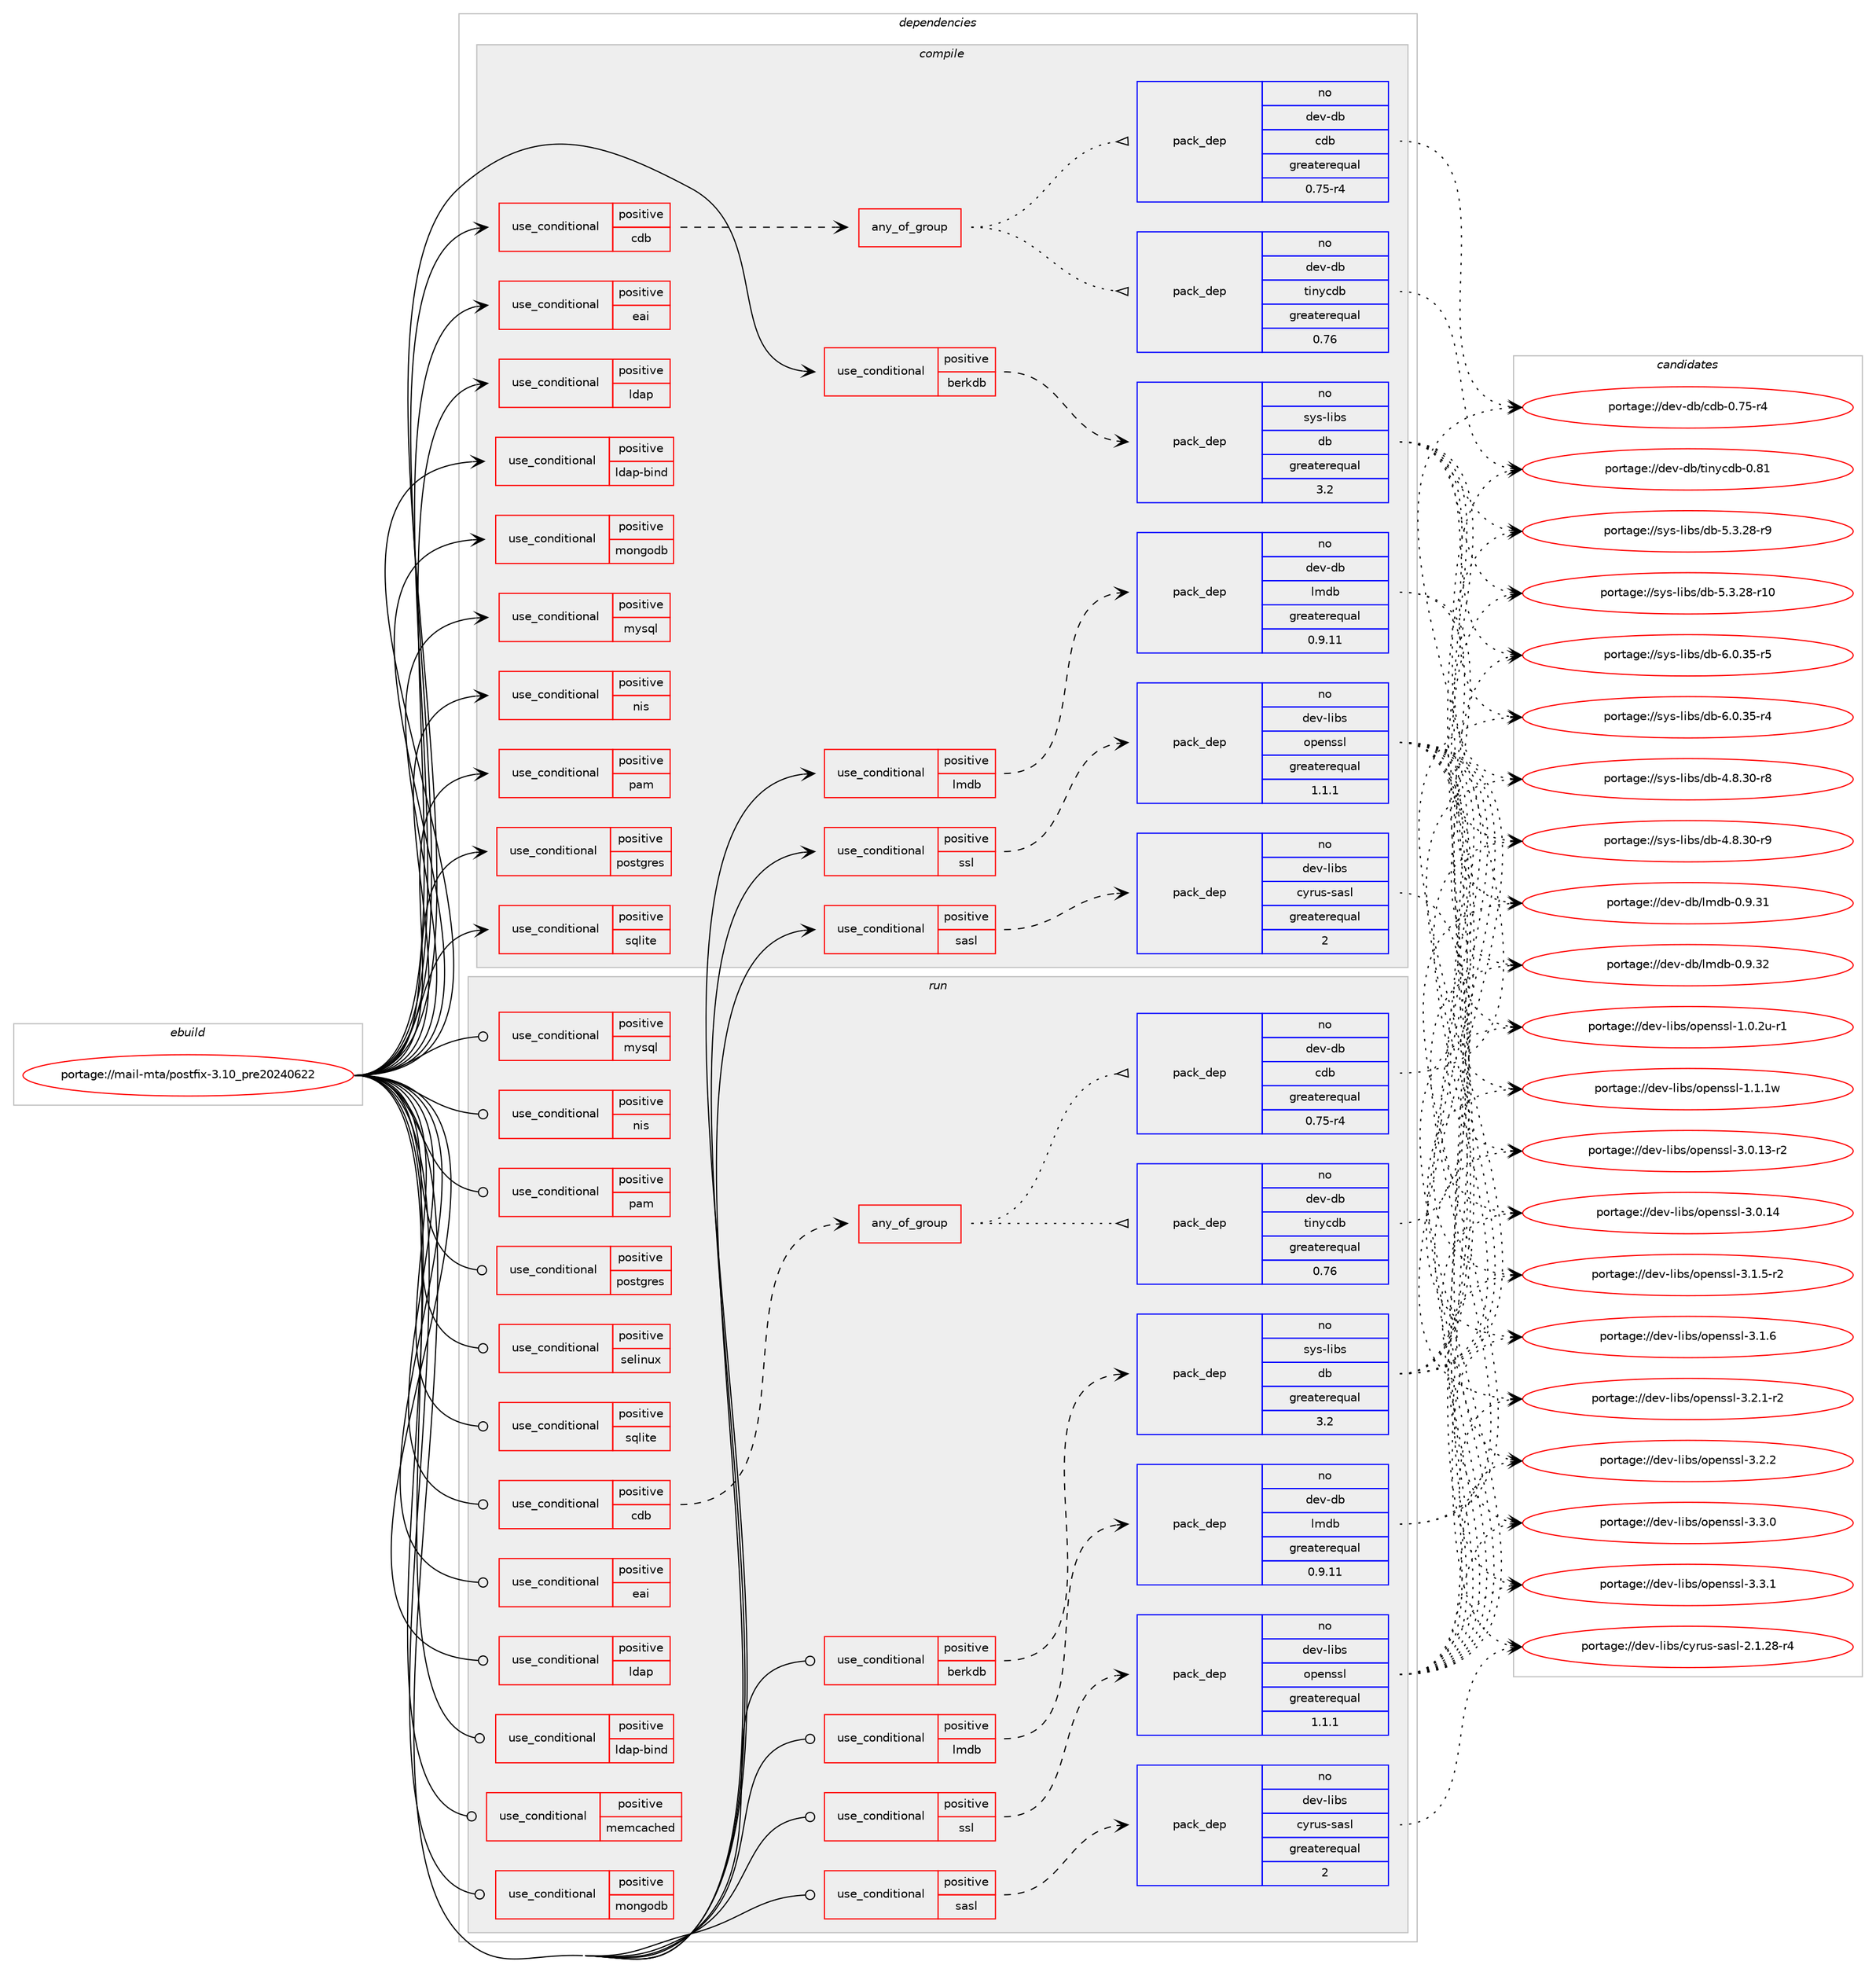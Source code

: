 digraph prolog {

# *************
# Graph options
# *************

newrank=true;
concentrate=true;
compound=true;
graph [rankdir=LR,fontname=Helvetica,fontsize=10,ranksep=1.5];#, ranksep=2.5, nodesep=0.2];
edge  [arrowhead=vee];
node  [fontname=Helvetica,fontsize=10];

# **********
# The ebuild
# **********

subgraph cluster_leftcol {
color=gray;
rank=same;
label=<<i>ebuild</i>>;
id [label="portage://mail-mta/postfix-3.10_pre20240622", color=red, width=4, href="../mail-mta/postfix-3.10_pre20240622.svg"];
}

# ****************
# The dependencies
# ****************

subgraph cluster_midcol {
color=gray;
label=<<i>dependencies</i>>;
subgraph cluster_compile {
fillcolor="#eeeeee";
style=filled;
label=<<i>compile</i>>;
subgraph cond69077 {
dependency147130 [label=<<TABLE BORDER="0" CELLBORDER="1" CELLSPACING="0" CELLPADDING="4"><TR><TD ROWSPAN="3" CELLPADDING="10">use_conditional</TD></TR><TR><TD>positive</TD></TR><TR><TD>berkdb</TD></TR></TABLE>>, shape=none, color=red];
subgraph pack75797 {
dependency147131 [label=<<TABLE BORDER="0" CELLBORDER="1" CELLSPACING="0" CELLPADDING="4" WIDTH="220"><TR><TD ROWSPAN="6" CELLPADDING="30">pack_dep</TD></TR><TR><TD WIDTH="110">no</TD></TR><TR><TD>sys-libs</TD></TR><TR><TD>db</TD></TR><TR><TD>greaterequal</TD></TR><TR><TD>3.2</TD></TR></TABLE>>, shape=none, color=blue];
}
dependency147130:e -> dependency147131:w [weight=20,style="dashed",arrowhead="vee"];
}
id:e -> dependency147130:w [weight=20,style="solid",arrowhead="vee"];
subgraph cond69078 {
dependency147132 [label=<<TABLE BORDER="0" CELLBORDER="1" CELLSPACING="0" CELLPADDING="4"><TR><TD ROWSPAN="3" CELLPADDING="10">use_conditional</TD></TR><TR><TD>positive</TD></TR><TR><TD>cdb</TD></TR></TABLE>>, shape=none, color=red];
subgraph any2103 {
dependency147133 [label=<<TABLE BORDER="0" CELLBORDER="1" CELLSPACING="0" CELLPADDING="4"><TR><TD CELLPADDING="10">any_of_group</TD></TR></TABLE>>, shape=none, color=red];subgraph pack75798 {
dependency147134 [label=<<TABLE BORDER="0" CELLBORDER="1" CELLSPACING="0" CELLPADDING="4" WIDTH="220"><TR><TD ROWSPAN="6" CELLPADDING="30">pack_dep</TD></TR><TR><TD WIDTH="110">no</TD></TR><TR><TD>dev-db</TD></TR><TR><TD>tinycdb</TD></TR><TR><TD>greaterequal</TD></TR><TR><TD>0.76</TD></TR></TABLE>>, shape=none, color=blue];
}
dependency147133:e -> dependency147134:w [weight=20,style="dotted",arrowhead="oinv"];
subgraph pack75799 {
dependency147135 [label=<<TABLE BORDER="0" CELLBORDER="1" CELLSPACING="0" CELLPADDING="4" WIDTH="220"><TR><TD ROWSPAN="6" CELLPADDING="30">pack_dep</TD></TR><TR><TD WIDTH="110">no</TD></TR><TR><TD>dev-db</TD></TR><TR><TD>cdb</TD></TR><TR><TD>greaterequal</TD></TR><TR><TD>0.75-r4</TD></TR></TABLE>>, shape=none, color=blue];
}
dependency147133:e -> dependency147135:w [weight=20,style="dotted",arrowhead="oinv"];
}
dependency147132:e -> dependency147133:w [weight=20,style="dashed",arrowhead="vee"];
}
id:e -> dependency147132:w [weight=20,style="solid",arrowhead="vee"];
subgraph cond69079 {
dependency147136 [label=<<TABLE BORDER="0" CELLBORDER="1" CELLSPACING="0" CELLPADDING="4"><TR><TD ROWSPAN="3" CELLPADDING="10">use_conditional</TD></TR><TR><TD>positive</TD></TR><TR><TD>eai</TD></TR></TABLE>>, shape=none, color=red];
# *** BEGIN UNKNOWN DEPENDENCY TYPE (TODO) ***
# dependency147136 -> package_dependency(portage://mail-mta/postfix-3.10_pre20240622,install,no,dev-libs,icu,none,[,,],any_same_slot,[])
# *** END UNKNOWN DEPENDENCY TYPE (TODO) ***

}
id:e -> dependency147136:w [weight=20,style="solid",arrowhead="vee"];
subgraph cond69080 {
dependency147137 [label=<<TABLE BORDER="0" CELLBORDER="1" CELLSPACING="0" CELLPADDING="4"><TR><TD ROWSPAN="3" CELLPADDING="10">use_conditional</TD></TR><TR><TD>positive</TD></TR><TR><TD>ldap</TD></TR></TABLE>>, shape=none, color=red];
# *** BEGIN UNKNOWN DEPENDENCY TYPE (TODO) ***
# dependency147137 -> package_dependency(portage://mail-mta/postfix-3.10_pre20240622,install,no,net-nds,openldap,none,[,,],any_same_slot,[])
# *** END UNKNOWN DEPENDENCY TYPE (TODO) ***

}
id:e -> dependency147137:w [weight=20,style="solid",arrowhead="vee"];
subgraph cond69081 {
dependency147138 [label=<<TABLE BORDER="0" CELLBORDER="1" CELLSPACING="0" CELLPADDING="4"><TR><TD ROWSPAN="3" CELLPADDING="10">use_conditional</TD></TR><TR><TD>positive</TD></TR><TR><TD>ldap-bind</TD></TR></TABLE>>, shape=none, color=red];
# *** BEGIN UNKNOWN DEPENDENCY TYPE (TODO) ***
# dependency147138 -> package_dependency(portage://mail-mta/postfix-3.10_pre20240622,install,no,net-nds,openldap,none,[,,],any_same_slot,[use(enable(sasl),none)])
# *** END UNKNOWN DEPENDENCY TYPE (TODO) ***

}
id:e -> dependency147138:w [weight=20,style="solid",arrowhead="vee"];
subgraph cond69082 {
dependency147139 [label=<<TABLE BORDER="0" CELLBORDER="1" CELLSPACING="0" CELLPADDING="4"><TR><TD ROWSPAN="3" CELLPADDING="10">use_conditional</TD></TR><TR><TD>positive</TD></TR><TR><TD>lmdb</TD></TR></TABLE>>, shape=none, color=red];
subgraph pack75800 {
dependency147140 [label=<<TABLE BORDER="0" CELLBORDER="1" CELLSPACING="0" CELLPADDING="4" WIDTH="220"><TR><TD ROWSPAN="6" CELLPADDING="30">pack_dep</TD></TR><TR><TD WIDTH="110">no</TD></TR><TR><TD>dev-db</TD></TR><TR><TD>lmdb</TD></TR><TR><TD>greaterequal</TD></TR><TR><TD>0.9.11</TD></TR></TABLE>>, shape=none, color=blue];
}
dependency147139:e -> dependency147140:w [weight=20,style="dashed",arrowhead="vee"];
}
id:e -> dependency147139:w [weight=20,style="solid",arrowhead="vee"];
subgraph cond69083 {
dependency147141 [label=<<TABLE BORDER="0" CELLBORDER="1" CELLSPACING="0" CELLPADDING="4"><TR><TD ROWSPAN="3" CELLPADDING="10">use_conditional</TD></TR><TR><TD>positive</TD></TR><TR><TD>mongodb</TD></TR></TABLE>>, shape=none, color=red];
# *** BEGIN UNKNOWN DEPENDENCY TYPE (TODO) ***
# dependency147141 -> package_dependency(portage://mail-mta/postfix-3.10_pre20240622,install,no,dev-libs,mongo-c-driver,none,[,,],[],[])
# *** END UNKNOWN DEPENDENCY TYPE (TODO) ***

# *** BEGIN UNKNOWN DEPENDENCY TYPE (TODO) ***
# dependency147141 -> package_dependency(portage://mail-mta/postfix-3.10_pre20240622,install,no,dev-libs,libbson,none,[,,],[],[])
# *** END UNKNOWN DEPENDENCY TYPE (TODO) ***

}
id:e -> dependency147141:w [weight=20,style="solid",arrowhead="vee"];
subgraph cond69084 {
dependency147142 [label=<<TABLE BORDER="0" CELLBORDER="1" CELLSPACING="0" CELLPADDING="4"><TR><TD ROWSPAN="3" CELLPADDING="10">use_conditional</TD></TR><TR><TD>positive</TD></TR><TR><TD>mysql</TD></TR></TABLE>>, shape=none, color=red];
# *** BEGIN UNKNOWN DEPENDENCY TYPE (TODO) ***
# dependency147142 -> package_dependency(portage://mail-mta/postfix-3.10_pre20240622,install,no,dev-db,mysql-connector-c,none,[,,],[slot(0),equal],[])
# *** END UNKNOWN DEPENDENCY TYPE (TODO) ***

}
id:e -> dependency147142:w [weight=20,style="solid",arrowhead="vee"];
subgraph cond69085 {
dependency147143 [label=<<TABLE BORDER="0" CELLBORDER="1" CELLSPACING="0" CELLPADDING="4"><TR><TD ROWSPAN="3" CELLPADDING="10">use_conditional</TD></TR><TR><TD>positive</TD></TR><TR><TD>nis</TD></TR></TABLE>>, shape=none, color=red];
# *** BEGIN UNKNOWN DEPENDENCY TYPE (TODO) ***
# dependency147143 -> package_dependency(portage://mail-mta/postfix-3.10_pre20240622,install,no,net-libs,libnsl,none,[,,],any_same_slot,[])
# *** END UNKNOWN DEPENDENCY TYPE (TODO) ***

}
id:e -> dependency147143:w [weight=20,style="solid",arrowhead="vee"];
subgraph cond69086 {
dependency147144 [label=<<TABLE BORDER="0" CELLBORDER="1" CELLSPACING="0" CELLPADDING="4"><TR><TD ROWSPAN="3" CELLPADDING="10">use_conditional</TD></TR><TR><TD>positive</TD></TR><TR><TD>pam</TD></TR></TABLE>>, shape=none, color=red];
# *** BEGIN UNKNOWN DEPENDENCY TYPE (TODO) ***
# dependency147144 -> package_dependency(portage://mail-mta/postfix-3.10_pre20240622,install,no,sys-libs,pam,none,[,,],[],[])
# *** END UNKNOWN DEPENDENCY TYPE (TODO) ***

}
id:e -> dependency147144:w [weight=20,style="solid",arrowhead="vee"];
subgraph cond69087 {
dependency147145 [label=<<TABLE BORDER="0" CELLBORDER="1" CELLSPACING="0" CELLPADDING="4"><TR><TD ROWSPAN="3" CELLPADDING="10">use_conditional</TD></TR><TR><TD>positive</TD></TR><TR><TD>postgres</TD></TR></TABLE>>, shape=none, color=red];
# *** BEGIN UNKNOWN DEPENDENCY TYPE (TODO) ***
# dependency147145 -> package_dependency(portage://mail-mta/postfix-3.10_pre20240622,install,no,dev-db,postgresql,none,[,,],any_different_slot,[])
# *** END UNKNOWN DEPENDENCY TYPE (TODO) ***

}
id:e -> dependency147145:w [weight=20,style="solid",arrowhead="vee"];
subgraph cond69088 {
dependency147146 [label=<<TABLE BORDER="0" CELLBORDER="1" CELLSPACING="0" CELLPADDING="4"><TR><TD ROWSPAN="3" CELLPADDING="10">use_conditional</TD></TR><TR><TD>positive</TD></TR><TR><TD>sasl</TD></TR></TABLE>>, shape=none, color=red];
subgraph pack75801 {
dependency147147 [label=<<TABLE BORDER="0" CELLBORDER="1" CELLSPACING="0" CELLPADDING="4" WIDTH="220"><TR><TD ROWSPAN="6" CELLPADDING="30">pack_dep</TD></TR><TR><TD WIDTH="110">no</TD></TR><TR><TD>dev-libs</TD></TR><TR><TD>cyrus-sasl</TD></TR><TR><TD>greaterequal</TD></TR><TR><TD>2</TD></TR></TABLE>>, shape=none, color=blue];
}
dependency147146:e -> dependency147147:w [weight=20,style="dashed",arrowhead="vee"];
}
id:e -> dependency147146:w [weight=20,style="solid",arrowhead="vee"];
subgraph cond69089 {
dependency147148 [label=<<TABLE BORDER="0" CELLBORDER="1" CELLSPACING="0" CELLPADDING="4"><TR><TD ROWSPAN="3" CELLPADDING="10">use_conditional</TD></TR><TR><TD>positive</TD></TR><TR><TD>sqlite</TD></TR></TABLE>>, shape=none, color=red];
# *** BEGIN UNKNOWN DEPENDENCY TYPE (TODO) ***
# dependency147148 -> package_dependency(portage://mail-mta/postfix-3.10_pre20240622,install,no,dev-db,sqlite,none,[,,],[slot(3)],[])
# *** END UNKNOWN DEPENDENCY TYPE (TODO) ***

}
id:e -> dependency147148:w [weight=20,style="solid",arrowhead="vee"];
subgraph cond69090 {
dependency147149 [label=<<TABLE BORDER="0" CELLBORDER="1" CELLSPACING="0" CELLPADDING="4"><TR><TD ROWSPAN="3" CELLPADDING="10">use_conditional</TD></TR><TR><TD>positive</TD></TR><TR><TD>ssl</TD></TR></TABLE>>, shape=none, color=red];
subgraph pack75802 {
dependency147150 [label=<<TABLE BORDER="0" CELLBORDER="1" CELLSPACING="0" CELLPADDING="4" WIDTH="220"><TR><TD ROWSPAN="6" CELLPADDING="30">pack_dep</TD></TR><TR><TD WIDTH="110">no</TD></TR><TR><TD>dev-libs</TD></TR><TR><TD>openssl</TD></TR><TR><TD>greaterequal</TD></TR><TR><TD>1.1.1</TD></TR></TABLE>>, shape=none, color=blue];
}
dependency147149:e -> dependency147150:w [weight=20,style="dashed",arrowhead="vee"];
}
id:e -> dependency147149:w [weight=20,style="solid",arrowhead="vee"];
# *** BEGIN UNKNOWN DEPENDENCY TYPE (TODO) ***
# id -> package_dependency(portage://mail-mta/postfix-3.10_pre20240622,install,no,acct-group,postdrop,none,[,,],[],[])
# *** END UNKNOWN DEPENDENCY TYPE (TODO) ***

# *** BEGIN UNKNOWN DEPENDENCY TYPE (TODO) ***
# id -> package_dependency(portage://mail-mta/postfix-3.10_pre20240622,install,no,acct-group,postfix,none,[,,],[],[])
# *** END UNKNOWN DEPENDENCY TYPE (TODO) ***

# *** BEGIN UNKNOWN DEPENDENCY TYPE (TODO) ***
# id -> package_dependency(portage://mail-mta/postfix-3.10_pre20240622,install,no,acct-user,postfix,none,[,,],[],[])
# *** END UNKNOWN DEPENDENCY TYPE (TODO) ***

# *** BEGIN UNKNOWN DEPENDENCY TYPE (TODO) ***
# id -> package_dependency(portage://mail-mta/postfix-3.10_pre20240622,install,no,dev-lang,perl,none,[,,],[],[])
# *** END UNKNOWN DEPENDENCY TYPE (TODO) ***

# *** BEGIN UNKNOWN DEPENDENCY TYPE (TODO) ***
# id -> package_dependency(portage://mail-mta/postfix-3.10_pre20240622,install,no,dev-libs,libpcre2,none,[,,],[slot(0)],[])
# *** END UNKNOWN DEPENDENCY TYPE (TODO) ***

}
subgraph cluster_compileandrun {
fillcolor="#eeeeee";
style=filled;
label=<<i>compile and run</i>>;
}
subgraph cluster_run {
fillcolor="#eeeeee";
style=filled;
label=<<i>run</i>>;
subgraph cond69091 {
dependency147151 [label=<<TABLE BORDER="0" CELLBORDER="1" CELLSPACING="0" CELLPADDING="4"><TR><TD ROWSPAN="3" CELLPADDING="10">use_conditional</TD></TR><TR><TD>positive</TD></TR><TR><TD>berkdb</TD></TR></TABLE>>, shape=none, color=red];
subgraph pack75803 {
dependency147152 [label=<<TABLE BORDER="0" CELLBORDER="1" CELLSPACING="0" CELLPADDING="4" WIDTH="220"><TR><TD ROWSPAN="6" CELLPADDING="30">pack_dep</TD></TR><TR><TD WIDTH="110">no</TD></TR><TR><TD>sys-libs</TD></TR><TR><TD>db</TD></TR><TR><TD>greaterequal</TD></TR><TR><TD>3.2</TD></TR></TABLE>>, shape=none, color=blue];
}
dependency147151:e -> dependency147152:w [weight=20,style="dashed",arrowhead="vee"];
}
id:e -> dependency147151:w [weight=20,style="solid",arrowhead="odot"];
subgraph cond69092 {
dependency147153 [label=<<TABLE BORDER="0" CELLBORDER="1" CELLSPACING="0" CELLPADDING="4"><TR><TD ROWSPAN="3" CELLPADDING="10">use_conditional</TD></TR><TR><TD>positive</TD></TR><TR><TD>cdb</TD></TR></TABLE>>, shape=none, color=red];
subgraph any2104 {
dependency147154 [label=<<TABLE BORDER="0" CELLBORDER="1" CELLSPACING="0" CELLPADDING="4"><TR><TD CELLPADDING="10">any_of_group</TD></TR></TABLE>>, shape=none, color=red];subgraph pack75804 {
dependency147155 [label=<<TABLE BORDER="0" CELLBORDER="1" CELLSPACING="0" CELLPADDING="4" WIDTH="220"><TR><TD ROWSPAN="6" CELLPADDING="30">pack_dep</TD></TR><TR><TD WIDTH="110">no</TD></TR><TR><TD>dev-db</TD></TR><TR><TD>tinycdb</TD></TR><TR><TD>greaterequal</TD></TR><TR><TD>0.76</TD></TR></TABLE>>, shape=none, color=blue];
}
dependency147154:e -> dependency147155:w [weight=20,style="dotted",arrowhead="oinv"];
subgraph pack75805 {
dependency147156 [label=<<TABLE BORDER="0" CELLBORDER="1" CELLSPACING="0" CELLPADDING="4" WIDTH="220"><TR><TD ROWSPAN="6" CELLPADDING="30">pack_dep</TD></TR><TR><TD WIDTH="110">no</TD></TR><TR><TD>dev-db</TD></TR><TR><TD>cdb</TD></TR><TR><TD>greaterequal</TD></TR><TR><TD>0.75-r4</TD></TR></TABLE>>, shape=none, color=blue];
}
dependency147154:e -> dependency147156:w [weight=20,style="dotted",arrowhead="oinv"];
}
dependency147153:e -> dependency147154:w [weight=20,style="dashed",arrowhead="vee"];
}
id:e -> dependency147153:w [weight=20,style="solid",arrowhead="odot"];
subgraph cond69093 {
dependency147157 [label=<<TABLE BORDER="0" CELLBORDER="1" CELLSPACING="0" CELLPADDING="4"><TR><TD ROWSPAN="3" CELLPADDING="10">use_conditional</TD></TR><TR><TD>positive</TD></TR><TR><TD>eai</TD></TR></TABLE>>, shape=none, color=red];
# *** BEGIN UNKNOWN DEPENDENCY TYPE (TODO) ***
# dependency147157 -> package_dependency(portage://mail-mta/postfix-3.10_pre20240622,run,no,dev-libs,icu,none,[,,],any_same_slot,[])
# *** END UNKNOWN DEPENDENCY TYPE (TODO) ***

}
id:e -> dependency147157:w [weight=20,style="solid",arrowhead="odot"];
subgraph cond69094 {
dependency147158 [label=<<TABLE BORDER="0" CELLBORDER="1" CELLSPACING="0" CELLPADDING="4"><TR><TD ROWSPAN="3" CELLPADDING="10">use_conditional</TD></TR><TR><TD>positive</TD></TR><TR><TD>ldap</TD></TR></TABLE>>, shape=none, color=red];
# *** BEGIN UNKNOWN DEPENDENCY TYPE (TODO) ***
# dependency147158 -> package_dependency(portage://mail-mta/postfix-3.10_pre20240622,run,no,net-nds,openldap,none,[,,],any_same_slot,[])
# *** END UNKNOWN DEPENDENCY TYPE (TODO) ***

}
id:e -> dependency147158:w [weight=20,style="solid",arrowhead="odot"];
subgraph cond69095 {
dependency147159 [label=<<TABLE BORDER="0" CELLBORDER="1" CELLSPACING="0" CELLPADDING="4"><TR><TD ROWSPAN="3" CELLPADDING="10">use_conditional</TD></TR><TR><TD>positive</TD></TR><TR><TD>ldap-bind</TD></TR></TABLE>>, shape=none, color=red];
# *** BEGIN UNKNOWN DEPENDENCY TYPE (TODO) ***
# dependency147159 -> package_dependency(portage://mail-mta/postfix-3.10_pre20240622,run,no,net-nds,openldap,none,[,,],any_same_slot,[use(enable(sasl),none)])
# *** END UNKNOWN DEPENDENCY TYPE (TODO) ***

}
id:e -> dependency147159:w [weight=20,style="solid",arrowhead="odot"];
subgraph cond69096 {
dependency147160 [label=<<TABLE BORDER="0" CELLBORDER="1" CELLSPACING="0" CELLPADDING="4"><TR><TD ROWSPAN="3" CELLPADDING="10">use_conditional</TD></TR><TR><TD>positive</TD></TR><TR><TD>lmdb</TD></TR></TABLE>>, shape=none, color=red];
subgraph pack75806 {
dependency147161 [label=<<TABLE BORDER="0" CELLBORDER="1" CELLSPACING="0" CELLPADDING="4" WIDTH="220"><TR><TD ROWSPAN="6" CELLPADDING="30">pack_dep</TD></TR><TR><TD WIDTH="110">no</TD></TR><TR><TD>dev-db</TD></TR><TR><TD>lmdb</TD></TR><TR><TD>greaterequal</TD></TR><TR><TD>0.9.11</TD></TR></TABLE>>, shape=none, color=blue];
}
dependency147160:e -> dependency147161:w [weight=20,style="dashed",arrowhead="vee"];
}
id:e -> dependency147160:w [weight=20,style="solid",arrowhead="odot"];
subgraph cond69097 {
dependency147162 [label=<<TABLE BORDER="0" CELLBORDER="1" CELLSPACING="0" CELLPADDING="4"><TR><TD ROWSPAN="3" CELLPADDING="10">use_conditional</TD></TR><TR><TD>positive</TD></TR><TR><TD>memcached</TD></TR></TABLE>>, shape=none, color=red];
# *** BEGIN UNKNOWN DEPENDENCY TYPE (TODO) ***
# dependency147162 -> package_dependency(portage://mail-mta/postfix-3.10_pre20240622,run,no,net-misc,memcached,none,[,,],[],[])
# *** END UNKNOWN DEPENDENCY TYPE (TODO) ***

}
id:e -> dependency147162:w [weight=20,style="solid",arrowhead="odot"];
subgraph cond69098 {
dependency147163 [label=<<TABLE BORDER="0" CELLBORDER="1" CELLSPACING="0" CELLPADDING="4"><TR><TD ROWSPAN="3" CELLPADDING="10">use_conditional</TD></TR><TR><TD>positive</TD></TR><TR><TD>mongodb</TD></TR></TABLE>>, shape=none, color=red];
# *** BEGIN UNKNOWN DEPENDENCY TYPE (TODO) ***
# dependency147163 -> package_dependency(portage://mail-mta/postfix-3.10_pre20240622,run,no,dev-libs,mongo-c-driver,none,[,,],[],[])
# *** END UNKNOWN DEPENDENCY TYPE (TODO) ***

# *** BEGIN UNKNOWN DEPENDENCY TYPE (TODO) ***
# dependency147163 -> package_dependency(portage://mail-mta/postfix-3.10_pre20240622,run,no,dev-libs,libbson,none,[,,],[],[])
# *** END UNKNOWN DEPENDENCY TYPE (TODO) ***

}
id:e -> dependency147163:w [weight=20,style="solid",arrowhead="odot"];
subgraph cond69099 {
dependency147164 [label=<<TABLE BORDER="0" CELLBORDER="1" CELLSPACING="0" CELLPADDING="4"><TR><TD ROWSPAN="3" CELLPADDING="10">use_conditional</TD></TR><TR><TD>positive</TD></TR><TR><TD>mysql</TD></TR></TABLE>>, shape=none, color=red];
# *** BEGIN UNKNOWN DEPENDENCY TYPE (TODO) ***
# dependency147164 -> package_dependency(portage://mail-mta/postfix-3.10_pre20240622,run,no,dev-db,mysql-connector-c,none,[,,],[slot(0),equal],[])
# *** END UNKNOWN DEPENDENCY TYPE (TODO) ***

}
id:e -> dependency147164:w [weight=20,style="solid",arrowhead="odot"];
subgraph cond69100 {
dependency147165 [label=<<TABLE BORDER="0" CELLBORDER="1" CELLSPACING="0" CELLPADDING="4"><TR><TD ROWSPAN="3" CELLPADDING="10">use_conditional</TD></TR><TR><TD>positive</TD></TR><TR><TD>nis</TD></TR></TABLE>>, shape=none, color=red];
# *** BEGIN UNKNOWN DEPENDENCY TYPE (TODO) ***
# dependency147165 -> package_dependency(portage://mail-mta/postfix-3.10_pre20240622,run,no,net-libs,libnsl,none,[,,],any_same_slot,[])
# *** END UNKNOWN DEPENDENCY TYPE (TODO) ***

}
id:e -> dependency147165:w [weight=20,style="solid",arrowhead="odot"];
subgraph cond69101 {
dependency147166 [label=<<TABLE BORDER="0" CELLBORDER="1" CELLSPACING="0" CELLPADDING="4"><TR><TD ROWSPAN="3" CELLPADDING="10">use_conditional</TD></TR><TR><TD>positive</TD></TR><TR><TD>pam</TD></TR></TABLE>>, shape=none, color=red];
# *** BEGIN UNKNOWN DEPENDENCY TYPE (TODO) ***
# dependency147166 -> package_dependency(portage://mail-mta/postfix-3.10_pre20240622,run,no,sys-libs,pam,none,[,,],[],[])
# *** END UNKNOWN DEPENDENCY TYPE (TODO) ***

}
id:e -> dependency147166:w [weight=20,style="solid",arrowhead="odot"];
subgraph cond69102 {
dependency147167 [label=<<TABLE BORDER="0" CELLBORDER="1" CELLSPACING="0" CELLPADDING="4"><TR><TD ROWSPAN="3" CELLPADDING="10">use_conditional</TD></TR><TR><TD>positive</TD></TR><TR><TD>postgres</TD></TR></TABLE>>, shape=none, color=red];
# *** BEGIN UNKNOWN DEPENDENCY TYPE (TODO) ***
# dependency147167 -> package_dependency(portage://mail-mta/postfix-3.10_pre20240622,run,no,dev-db,postgresql,none,[,,],any_different_slot,[])
# *** END UNKNOWN DEPENDENCY TYPE (TODO) ***

}
id:e -> dependency147167:w [weight=20,style="solid",arrowhead="odot"];
subgraph cond69103 {
dependency147168 [label=<<TABLE BORDER="0" CELLBORDER="1" CELLSPACING="0" CELLPADDING="4"><TR><TD ROWSPAN="3" CELLPADDING="10">use_conditional</TD></TR><TR><TD>positive</TD></TR><TR><TD>sasl</TD></TR></TABLE>>, shape=none, color=red];
subgraph pack75807 {
dependency147169 [label=<<TABLE BORDER="0" CELLBORDER="1" CELLSPACING="0" CELLPADDING="4" WIDTH="220"><TR><TD ROWSPAN="6" CELLPADDING="30">pack_dep</TD></TR><TR><TD WIDTH="110">no</TD></TR><TR><TD>dev-libs</TD></TR><TR><TD>cyrus-sasl</TD></TR><TR><TD>greaterequal</TD></TR><TR><TD>2</TD></TR></TABLE>>, shape=none, color=blue];
}
dependency147168:e -> dependency147169:w [weight=20,style="dashed",arrowhead="vee"];
}
id:e -> dependency147168:w [weight=20,style="solid",arrowhead="odot"];
subgraph cond69104 {
dependency147170 [label=<<TABLE BORDER="0" CELLBORDER="1" CELLSPACING="0" CELLPADDING="4"><TR><TD ROWSPAN="3" CELLPADDING="10">use_conditional</TD></TR><TR><TD>positive</TD></TR><TR><TD>selinux</TD></TR></TABLE>>, shape=none, color=red];
# *** BEGIN UNKNOWN DEPENDENCY TYPE (TODO) ***
# dependency147170 -> package_dependency(portage://mail-mta/postfix-3.10_pre20240622,run,no,sec-policy,selinux-postfix,none,[,,],[],[])
# *** END UNKNOWN DEPENDENCY TYPE (TODO) ***

}
id:e -> dependency147170:w [weight=20,style="solid",arrowhead="odot"];
subgraph cond69105 {
dependency147171 [label=<<TABLE BORDER="0" CELLBORDER="1" CELLSPACING="0" CELLPADDING="4"><TR><TD ROWSPAN="3" CELLPADDING="10">use_conditional</TD></TR><TR><TD>positive</TD></TR><TR><TD>sqlite</TD></TR></TABLE>>, shape=none, color=red];
# *** BEGIN UNKNOWN DEPENDENCY TYPE (TODO) ***
# dependency147171 -> package_dependency(portage://mail-mta/postfix-3.10_pre20240622,run,no,dev-db,sqlite,none,[,,],[slot(3)],[])
# *** END UNKNOWN DEPENDENCY TYPE (TODO) ***

}
id:e -> dependency147171:w [weight=20,style="solid",arrowhead="odot"];
subgraph cond69106 {
dependency147172 [label=<<TABLE BORDER="0" CELLBORDER="1" CELLSPACING="0" CELLPADDING="4"><TR><TD ROWSPAN="3" CELLPADDING="10">use_conditional</TD></TR><TR><TD>positive</TD></TR><TR><TD>ssl</TD></TR></TABLE>>, shape=none, color=red];
subgraph pack75808 {
dependency147173 [label=<<TABLE BORDER="0" CELLBORDER="1" CELLSPACING="0" CELLPADDING="4" WIDTH="220"><TR><TD ROWSPAN="6" CELLPADDING="30">pack_dep</TD></TR><TR><TD WIDTH="110">no</TD></TR><TR><TD>dev-libs</TD></TR><TR><TD>openssl</TD></TR><TR><TD>greaterequal</TD></TR><TR><TD>1.1.1</TD></TR></TABLE>>, shape=none, color=blue];
}
dependency147172:e -> dependency147173:w [weight=20,style="dashed",arrowhead="vee"];
}
id:e -> dependency147172:w [weight=20,style="solid",arrowhead="odot"];
# *** BEGIN UNKNOWN DEPENDENCY TYPE (TODO) ***
# id -> package_dependency(portage://mail-mta/postfix-3.10_pre20240622,run,no,acct-group,postdrop,none,[,,],[],[])
# *** END UNKNOWN DEPENDENCY TYPE (TODO) ***

# *** BEGIN UNKNOWN DEPENDENCY TYPE (TODO) ***
# id -> package_dependency(portage://mail-mta/postfix-3.10_pre20240622,run,no,acct-group,postfix,none,[,,],[],[])
# *** END UNKNOWN DEPENDENCY TYPE (TODO) ***

# *** BEGIN UNKNOWN DEPENDENCY TYPE (TODO) ***
# id -> package_dependency(portage://mail-mta/postfix-3.10_pre20240622,run,no,acct-user,postfix,none,[,,],[],[])
# *** END UNKNOWN DEPENDENCY TYPE (TODO) ***

# *** BEGIN UNKNOWN DEPENDENCY TYPE (TODO) ***
# id -> package_dependency(portage://mail-mta/postfix-3.10_pre20240622,run,no,dev-lang,perl,none,[,,],[],[])
# *** END UNKNOWN DEPENDENCY TYPE (TODO) ***

# *** BEGIN UNKNOWN DEPENDENCY TYPE (TODO) ***
# id -> package_dependency(portage://mail-mta/postfix-3.10_pre20240622,run,no,dev-libs,libpcre2,none,[,,],[slot(0)],[])
# *** END UNKNOWN DEPENDENCY TYPE (TODO) ***

# *** BEGIN UNKNOWN DEPENDENCY TYPE (TODO) ***
# id -> package_dependency(portage://mail-mta/postfix-3.10_pre20240622,run,no,net-mail,mailbase,none,[,,],[],[])
# *** END UNKNOWN DEPENDENCY TYPE (TODO) ***

# *** BEGIN UNKNOWN DEPENDENCY TYPE (TODO) ***
# id -> package_dependency(portage://mail-mta/postfix-3.10_pre20240622,run,weak,mail-mta,courier,none,[,,],[],[])
# *** END UNKNOWN DEPENDENCY TYPE (TODO) ***

# *** BEGIN UNKNOWN DEPENDENCY TYPE (TODO) ***
# id -> package_dependency(portage://mail-mta/postfix-3.10_pre20240622,run,weak,mail-mta,esmtp,none,[,,],[],[])
# *** END UNKNOWN DEPENDENCY TYPE (TODO) ***

# *** BEGIN UNKNOWN DEPENDENCY TYPE (TODO) ***
# id -> package_dependency(portage://mail-mta/postfix-3.10_pre20240622,run,weak,mail-mta,exim,none,[,,],[],[])
# *** END UNKNOWN DEPENDENCY TYPE (TODO) ***

# *** BEGIN UNKNOWN DEPENDENCY TYPE (TODO) ***
# id -> package_dependency(portage://mail-mta/postfix-3.10_pre20240622,run,weak,mail-mta,msmtp,none,[,,],[],[use(enable(mta),none)])
# *** END UNKNOWN DEPENDENCY TYPE (TODO) ***

# *** BEGIN UNKNOWN DEPENDENCY TYPE (TODO) ***
# id -> package_dependency(portage://mail-mta/postfix-3.10_pre20240622,run,weak,mail-mta,netqmail,none,[,,],[],[])
# *** END UNKNOWN DEPENDENCY TYPE (TODO) ***

# *** BEGIN UNKNOWN DEPENDENCY TYPE (TODO) ***
# id -> package_dependency(portage://mail-mta/postfix-3.10_pre20240622,run,weak,mail-mta,nullmailer,none,[,,],[],[])
# *** END UNKNOWN DEPENDENCY TYPE (TODO) ***

# *** BEGIN UNKNOWN DEPENDENCY TYPE (TODO) ***
# id -> package_dependency(portage://mail-mta/postfix-3.10_pre20240622,run,weak,mail-mta,opensmtpd,none,[,,],[],[])
# *** END UNKNOWN DEPENDENCY TYPE (TODO) ***

# *** BEGIN UNKNOWN DEPENDENCY TYPE (TODO) ***
# id -> package_dependency(portage://mail-mta/postfix-3.10_pre20240622,run,weak,mail-mta,sendmail,none,[,,],[],[])
# *** END UNKNOWN DEPENDENCY TYPE (TODO) ***

# *** BEGIN UNKNOWN DEPENDENCY TYPE (TODO) ***
# id -> package_dependency(portage://mail-mta/postfix-3.10_pre20240622,run,weak,mail-mta,ssmtp,none,[,,],[],[use(enable(mta),none)])
# *** END UNKNOWN DEPENDENCY TYPE (TODO) ***

}
}

# **************
# The candidates
# **************

subgraph cluster_choices {
rank=same;
color=gray;
label=<<i>candidates</i>>;

subgraph choice75797 {
color=black;
nodesep=1;
choice11512111545108105981154710098455246564651484511456 [label="portage://sys-libs/db-4.8.30-r8", color=red, width=4,href="../sys-libs/db-4.8.30-r8.svg"];
choice11512111545108105981154710098455246564651484511457 [label="portage://sys-libs/db-4.8.30-r9", color=red, width=4,href="../sys-libs/db-4.8.30-r9.svg"];
choice1151211154510810598115471009845534651465056451144948 [label="portage://sys-libs/db-5.3.28-r10", color=red, width=4,href="../sys-libs/db-5.3.28-r10.svg"];
choice11512111545108105981154710098455346514650564511457 [label="portage://sys-libs/db-5.3.28-r9", color=red, width=4,href="../sys-libs/db-5.3.28-r9.svg"];
choice11512111545108105981154710098455446484651534511452 [label="portage://sys-libs/db-6.0.35-r4", color=red, width=4,href="../sys-libs/db-6.0.35-r4.svg"];
choice11512111545108105981154710098455446484651534511453 [label="portage://sys-libs/db-6.0.35-r5", color=red, width=4,href="../sys-libs/db-6.0.35-r5.svg"];
dependency147131:e -> choice11512111545108105981154710098455246564651484511456:w [style=dotted,weight="100"];
dependency147131:e -> choice11512111545108105981154710098455246564651484511457:w [style=dotted,weight="100"];
dependency147131:e -> choice1151211154510810598115471009845534651465056451144948:w [style=dotted,weight="100"];
dependency147131:e -> choice11512111545108105981154710098455346514650564511457:w [style=dotted,weight="100"];
dependency147131:e -> choice11512111545108105981154710098455446484651534511452:w [style=dotted,weight="100"];
dependency147131:e -> choice11512111545108105981154710098455446484651534511453:w [style=dotted,weight="100"];
}
subgraph choice75798 {
color=black;
nodesep=1;
choice10010111845100984711610511012199100984548465649 [label="portage://dev-db/tinycdb-0.81", color=red, width=4,href="../dev-db/tinycdb-0.81.svg"];
dependency147134:e -> choice10010111845100984711610511012199100984548465649:w [style=dotted,weight="100"];
}
subgraph choice75799 {
color=black;
nodesep=1;
choice100101118451009847991009845484655534511452 [label="portage://dev-db/cdb-0.75-r4", color=red, width=4,href="../dev-db/cdb-0.75-r4.svg"];
dependency147135:e -> choice100101118451009847991009845484655534511452:w [style=dotted,weight="100"];
}
subgraph choice75800 {
color=black;
nodesep=1;
choice1001011184510098471081091009845484657465149 [label="portage://dev-db/lmdb-0.9.31", color=red, width=4,href="../dev-db/lmdb-0.9.31.svg"];
choice1001011184510098471081091009845484657465150 [label="portage://dev-db/lmdb-0.9.32", color=red, width=4,href="../dev-db/lmdb-0.9.32.svg"];
dependency147140:e -> choice1001011184510098471081091009845484657465149:w [style=dotted,weight="100"];
dependency147140:e -> choice1001011184510098471081091009845484657465150:w [style=dotted,weight="100"];
}
subgraph choice75801 {
color=black;
nodesep=1;
choice100101118451081059811547991211141171154511597115108455046494650564511452 [label="portage://dev-libs/cyrus-sasl-2.1.28-r4", color=red, width=4,href="../dev-libs/cyrus-sasl-2.1.28-r4.svg"];
dependency147147:e -> choice100101118451081059811547991211141171154511597115108455046494650564511452:w [style=dotted,weight="100"];
}
subgraph choice75802 {
color=black;
nodesep=1;
choice1001011184510810598115471111121011101151151084549464846501174511449 [label="portage://dev-libs/openssl-1.0.2u-r1", color=red, width=4,href="../dev-libs/openssl-1.0.2u-r1.svg"];
choice100101118451081059811547111112101110115115108454946494649119 [label="portage://dev-libs/openssl-1.1.1w", color=red, width=4,href="../dev-libs/openssl-1.1.1w.svg"];
choice100101118451081059811547111112101110115115108455146484649514511450 [label="portage://dev-libs/openssl-3.0.13-r2", color=red, width=4,href="../dev-libs/openssl-3.0.13-r2.svg"];
choice10010111845108105981154711111210111011511510845514648464952 [label="portage://dev-libs/openssl-3.0.14", color=red, width=4,href="../dev-libs/openssl-3.0.14.svg"];
choice1001011184510810598115471111121011101151151084551464946534511450 [label="portage://dev-libs/openssl-3.1.5-r2", color=red, width=4,href="../dev-libs/openssl-3.1.5-r2.svg"];
choice100101118451081059811547111112101110115115108455146494654 [label="portage://dev-libs/openssl-3.1.6", color=red, width=4,href="../dev-libs/openssl-3.1.6.svg"];
choice1001011184510810598115471111121011101151151084551465046494511450 [label="portage://dev-libs/openssl-3.2.1-r2", color=red, width=4,href="../dev-libs/openssl-3.2.1-r2.svg"];
choice100101118451081059811547111112101110115115108455146504650 [label="portage://dev-libs/openssl-3.2.2", color=red, width=4,href="../dev-libs/openssl-3.2.2.svg"];
choice100101118451081059811547111112101110115115108455146514648 [label="portage://dev-libs/openssl-3.3.0", color=red, width=4,href="../dev-libs/openssl-3.3.0.svg"];
choice100101118451081059811547111112101110115115108455146514649 [label="portage://dev-libs/openssl-3.3.1", color=red, width=4,href="../dev-libs/openssl-3.3.1.svg"];
dependency147150:e -> choice1001011184510810598115471111121011101151151084549464846501174511449:w [style=dotted,weight="100"];
dependency147150:e -> choice100101118451081059811547111112101110115115108454946494649119:w [style=dotted,weight="100"];
dependency147150:e -> choice100101118451081059811547111112101110115115108455146484649514511450:w [style=dotted,weight="100"];
dependency147150:e -> choice10010111845108105981154711111210111011511510845514648464952:w [style=dotted,weight="100"];
dependency147150:e -> choice1001011184510810598115471111121011101151151084551464946534511450:w [style=dotted,weight="100"];
dependency147150:e -> choice100101118451081059811547111112101110115115108455146494654:w [style=dotted,weight="100"];
dependency147150:e -> choice1001011184510810598115471111121011101151151084551465046494511450:w [style=dotted,weight="100"];
dependency147150:e -> choice100101118451081059811547111112101110115115108455146504650:w [style=dotted,weight="100"];
dependency147150:e -> choice100101118451081059811547111112101110115115108455146514648:w [style=dotted,weight="100"];
dependency147150:e -> choice100101118451081059811547111112101110115115108455146514649:w [style=dotted,weight="100"];
}
subgraph choice75803 {
color=black;
nodesep=1;
choice11512111545108105981154710098455246564651484511456 [label="portage://sys-libs/db-4.8.30-r8", color=red, width=4,href="../sys-libs/db-4.8.30-r8.svg"];
choice11512111545108105981154710098455246564651484511457 [label="portage://sys-libs/db-4.8.30-r9", color=red, width=4,href="../sys-libs/db-4.8.30-r9.svg"];
choice1151211154510810598115471009845534651465056451144948 [label="portage://sys-libs/db-5.3.28-r10", color=red, width=4,href="../sys-libs/db-5.3.28-r10.svg"];
choice11512111545108105981154710098455346514650564511457 [label="portage://sys-libs/db-5.3.28-r9", color=red, width=4,href="../sys-libs/db-5.3.28-r9.svg"];
choice11512111545108105981154710098455446484651534511452 [label="portage://sys-libs/db-6.0.35-r4", color=red, width=4,href="../sys-libs/db-6.0.35-r4.svg"];
choice11512111545108105981154710098455446484651534511453 [label="portage://sys-libs/db-6.0.35-r5", color=red, width=4,href="../sys-libs/db-6.0.35-r5.svg"];
dependency147152:e -> choice11512111545108105981154710098455246564651484511456:w [style=dotted,weight="100"];
dependency147152:e -> choice11512111545108105981154710098455246564651484511457:w [style=dotted,weight="100"];
dependency147152:e -> choice1151211154510810598115471009845534651465056451144948:w [style=dotted,weight="100"];
dependency147152:e -> choice11512111545108105981154710098455346514650564511457:w [style=dotted,weight="100"];
dependency147152:e -> choice11512111545108105981154710098455446484651534511452:w [style=dotted,weight="100"];
dependency147152:e -> choice11512111545108105981154710098455446484651534511453:w [style=dotted,weight="100"];
}
subgraph choice75804 {
color=black;
nodesep=1;
choice10010111845100984711610511012199100984548465649 [label="portage://dev-db/tinycdb-0.81", color=red, width=4,href="../dev-db/tinycdb-0.81.svg"];
dependency147155:e -> choice10010111845100984711610511012199100984548465649:w [style=dotted,weight="100"];
}
subgraph choice75805 {
color=black;
nodesep=1;
choice100101118451009847991009845484655534511452 [label="portage://dev-db/cdb-0.75-r4", color=red, width=4,href="../dev-db/cdb-0.75-r4.svg"];
dependency147156:e -> choice100101118451009847991009845484655534511452:w [style=dotted,weight="100"];
}
subgraph choice75806 {
color=black;
nodesep=1;
choice1001011184510098471081091009845484657465149 [label="portage://dev-db/lmdb-0.9.31", color=red, width=4,href="../dev-db/lmdb-0.9.31.svg"];
choice1001011184510098471081091009845484657465150 [label="portage://dev-db/lmdb-0.9.32", color=red, width=4,href="../dev-db/lmdb-0.9.32.svg"];
dependency147161:e -> choice1001011184510098471081091009845484657465149:w [style=dotted,weight="100"];
dependency147161:e -> choice1001011184510098471081091009845484657465150:w [style=dotted,weight="100"];
}
subgraph choice75807 {
color=black;
nodesep=1;
choice100101118451081059811547991211141171154511597115108455046494650564511452 [label="portage://dev-libs/cyrus-sasl-2.1.28-r4", color=red, width=4,href="../dev-libs/cyrus-sasl-2.1.28-r4.svg"];
dependency147169:e -> choice100101118451081059811547991211141171154511597115108455046494650564511452:w [style=dotted,weight="100"];
}
subgraph choice75808 {
color=black;
nodesep=1;
choice1001011184510810598115471111121011101151151084549464846501174511449 [label="portage://dev-libs/openssl-1.0.2u-r1", color=red, width=4,href="../dev-libs/openssl-1.0.2u-r1.svg"];
choice100101118451081059811547111112101110115115108454946494649119 [label="portage://dev-libs/openssl-1.1.1w", color=red, width=4,href="../dev-libs/openssl-1.1.1w.svg"];
choice100101118451081059811547111112101110115115108455146484649514511450 [label="portage://dev-libs/openssl-3.0.13-r2", color=red, width=4,href="../dev-libs/openssl-3.0.13-r2.svg"];
choice10010111845108105981154711111210111011511510845514648464952 [label="portage://dev-libs/openssl-3.0.14", color=red, width=4,href="../dev-libs/openssl-3.0.14.svg"];
choice1001011184510810598115471111121011101151151084551464946534511450 [label="portage://dev-libs/openssl-3.1.5-r2", color=red, width=4,href="../dev-libs/openssl-3.1.5-r2.svg"];
choice100101118451081059811547111112101110115115108455146494654 [label="portage://dev-libs/openssl-3.1.6", color=red, width=4,href="../dev-libs/openssl-3.1.6.svg"];
choice1001011184510810598115471111121011101151151084551465046494511450 [label="portage://dev-libs/openssl-3.2.1-r2", color=red, width=4,href="../dev-libs/openssl-3.2.1-r2.svg"];
choice100101118451081059811547111112101110115115108455146504650 [label="portage://dev-libs/openssl-3.2.2", color=red, width=4,href="../dev-libs/openssl-3.2.2.svg"];
choice100101118451081059811547111112101110115115108455146514648 [label="portage://dev-libs/openssl-3.3.0", color=red, width=4,href="../dev-libs/openssl-3.3.0.svg"];
choice100101118451081059811547111112101110115115108455146514649 [label="portage://dev-libs/openssl-3.3.1", color=red, width=4,href="../dev-libs/openssl-3.3.1.svg"];
dependency147173:e -> choice1001011184510810598115471111121011101151151084549464846501174511449:w [style=dotted,weight="100"];
dependency147173:e -> choice100101118451081059811547111112101110115115108454946494649119:w [style=dotted,weight="100"];
dependency147173:e -> choice100101118451081059811547111112101110115115108455146484649514511450:w [style=dotted,weight="100"];
dependency147173:e -> choice10010111845108105981154711111210111011511510845514648464952:w [style=dotted,weight="100"];
dependency147173:e -> choice1001011184510810598115471111121011101151151084551464946534511450:w [style=dotted,weight="100"];
dependency147173:e -> choice100101118451081059811547111112101110115115108455146494654:w [style=dotted,weight="100"];
dependency147173:e -> choice1001011184510810598115471111121011101151151084551465046494511450:w [style=dotted,weight="100"];
dependency147173:e -> choice100101118451081059811547111112101110115115108455146504650:w [style=dotted,weight="100"];
dependency147173:e -> choice100101118451081059811547111112101110115115108455146514648:w [style=dotted,weight="100"];
dependency147173:e -> choice100101118451081059811547111112101110115115108455146514649:w [style=dotted,weight="100"];
}
}

}
